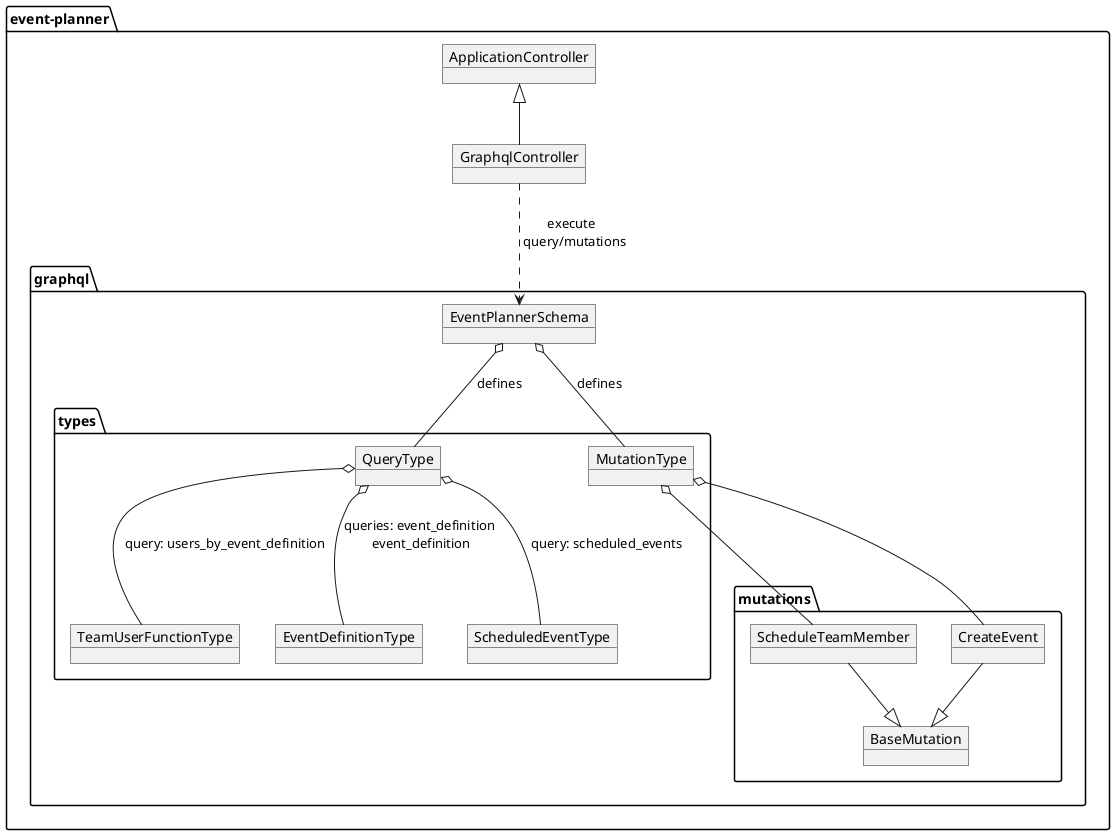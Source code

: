 @startuml

package "event-planner" {
    object GraphqlController
    object ApplicationController

    package "graphql"{

        object EventPlannerSchema
        package "mutations" {
            object BaseMutation
            object CreateEvent
            object ScheduleTeamMember
        }
        package "types"{

            object MutationType
            object QueryType
            object EventDefinitionType
            object ScheduledEventType
            object TeamUserFunctionType

        }

    }
}

ApplicationController <|-- GraphqlController
GraphqlController ..> EventPlannerSchema :execute \n query/mutations
EventPlannerSchema o-- QueryType :defines
EventPlannerSchema o-- MutationType :defines

CreateEvent --|> BaseMutation
ScheduleTeamMember --|> BaseMutation

MutationType o-- CreateEvent
MutationType o-- ScheduleTeamMember

QueryType o-- EventDefinitionType : queries: event_definition \n event_definition \n
QueryType o-- ScheduledEventType : query: scheduled_events
QueryType o-- TeamUserFunctionType : query: users_by_event_definition

@enduml
